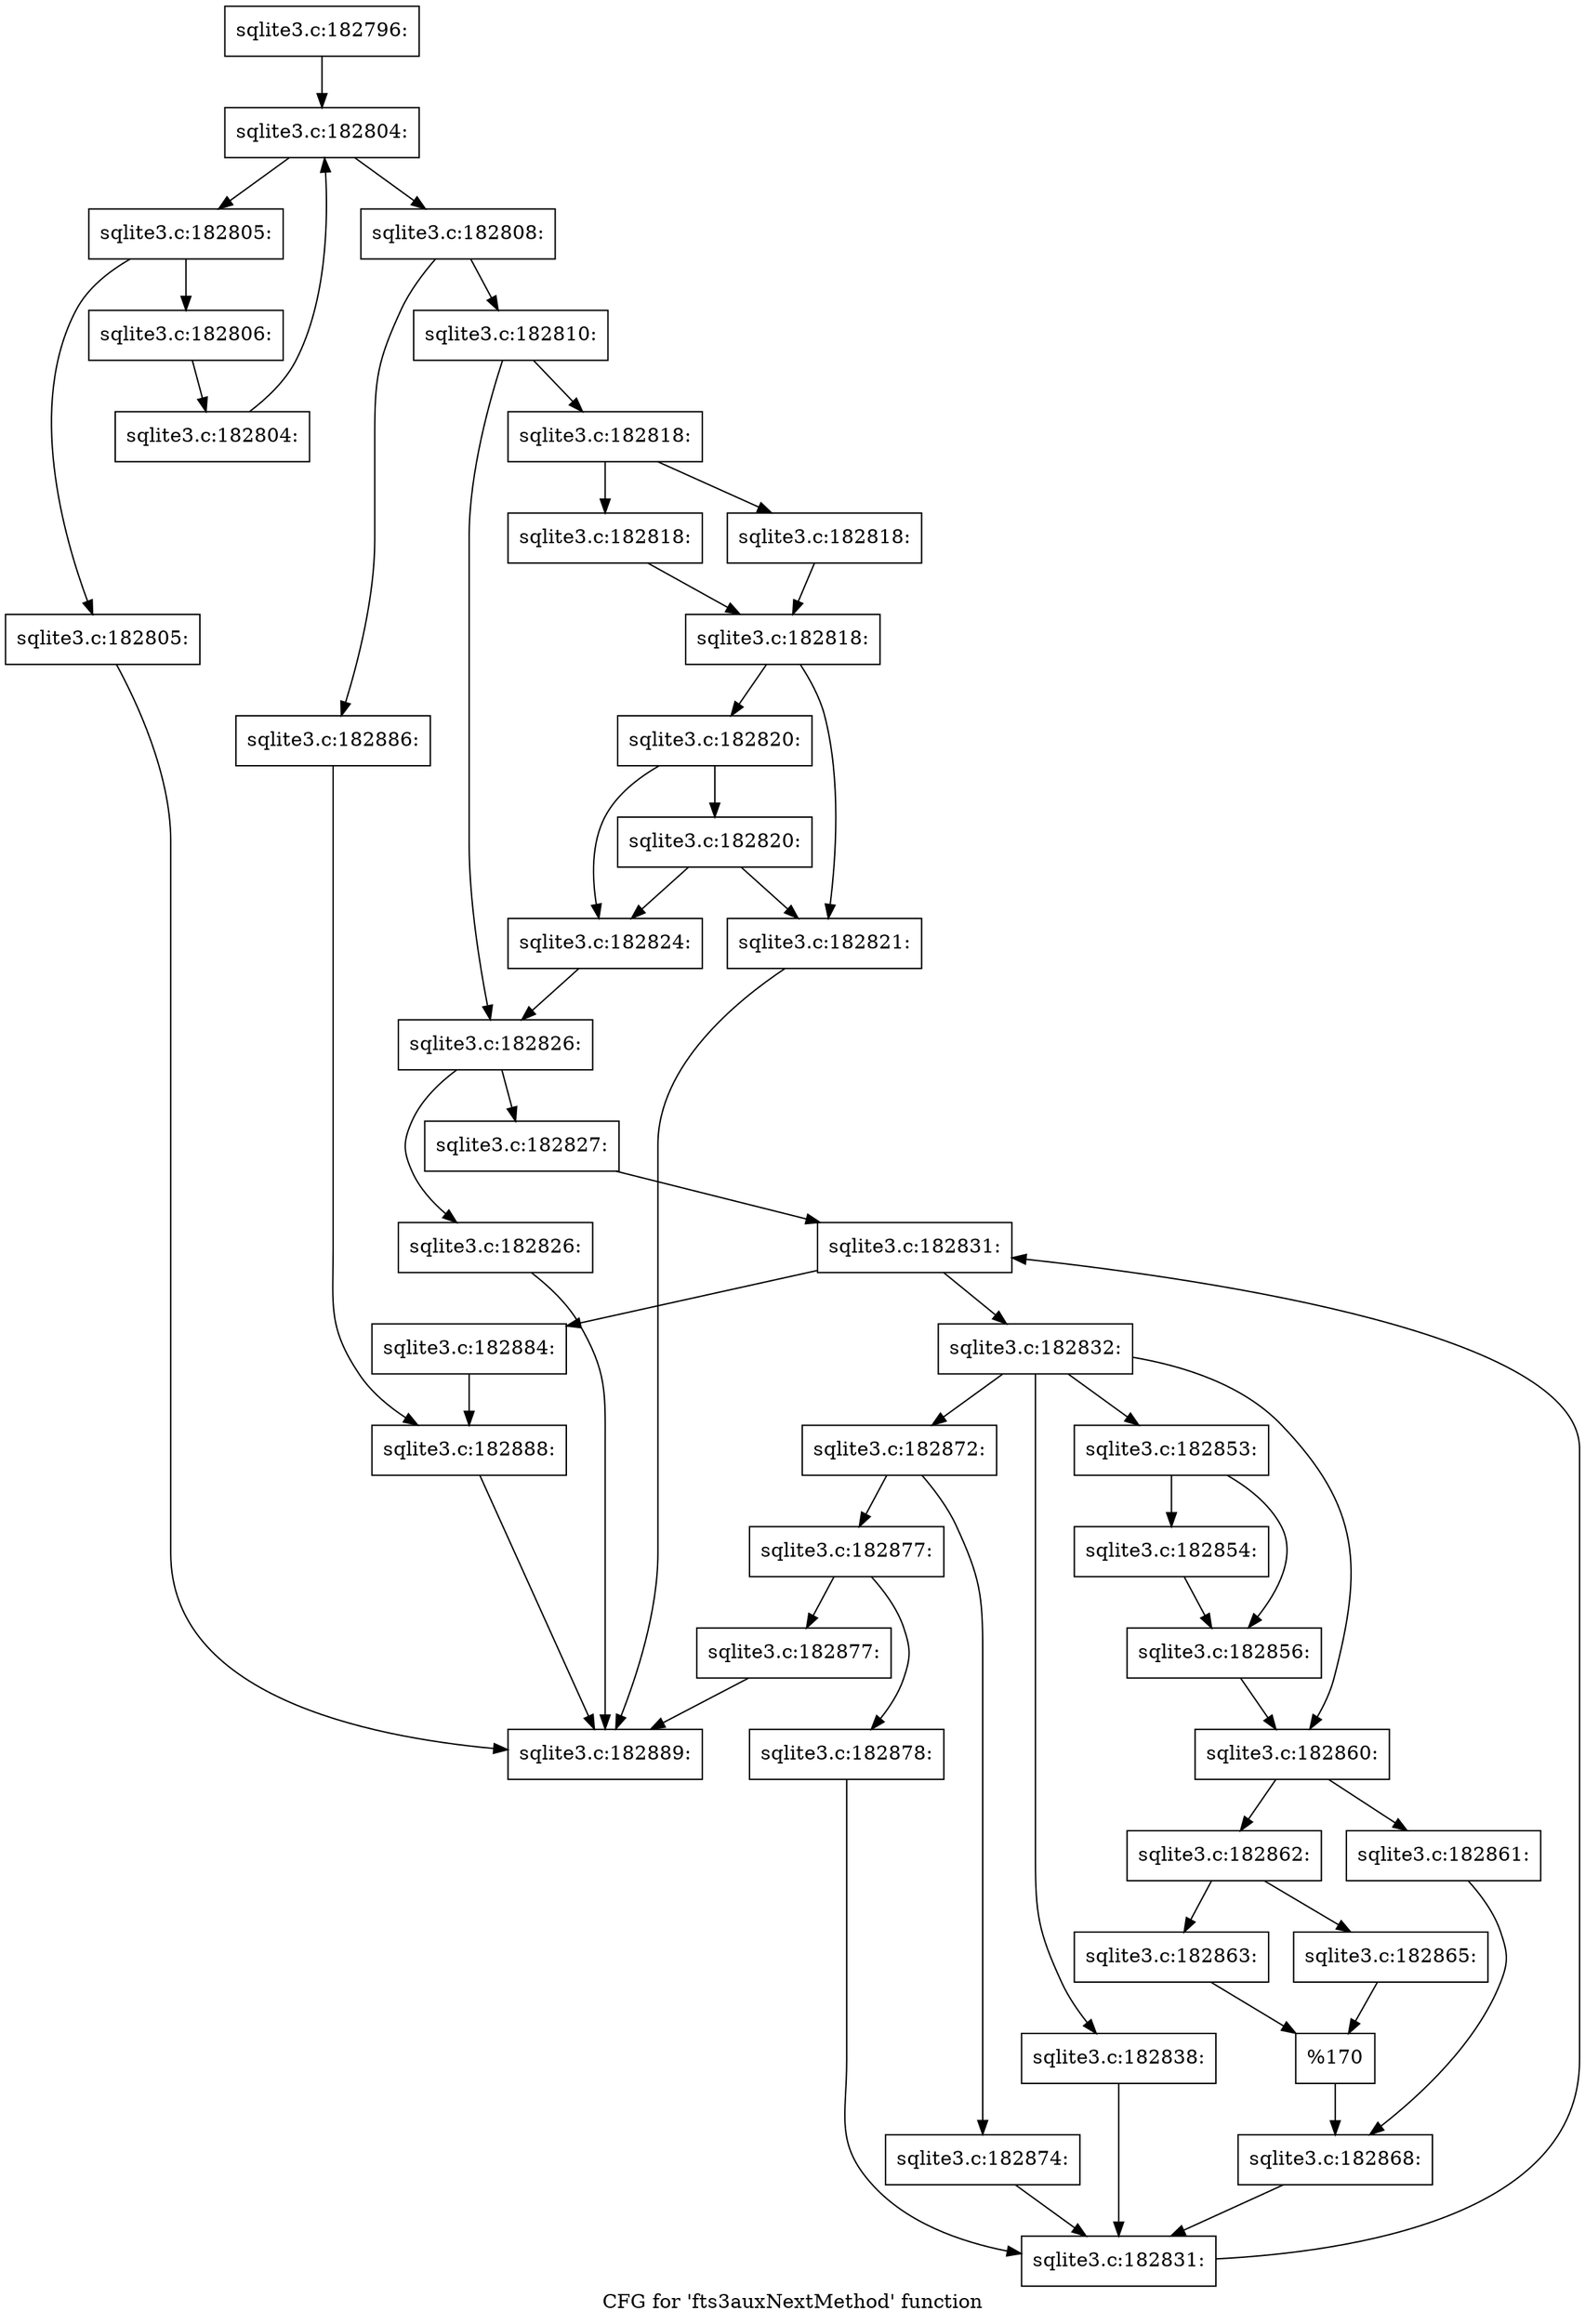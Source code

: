 digraph "CFG for 'fts3auxNextMethod' function" {
	label="CFG for 'fts3auxNextMethod' function";

	Node0x55c0fabb6e50 [shape=record,label="{sqlite3.c:182796:}"];
	Node0x55c0fabb6e50 -> Node0x55c0fabc2670;
	Node0x55c0fabc2670 [shape=record,label="{sqlite3.c:182804:}"];
	Node0x55c0fabc2670 -> Node0x55c0fabc2890;
	Node0x55c0fabc2670 -> Node0x55c0fabc2290;
	Node0x55c0fabc2890 [shape=record,label="{sqlite3.c:182805:}"];
	Node0x55c0fabc2890 -> Node0x55c0fabc2fd0;
	Node0x55c0fabc2890 -> Node0x55c0fabc3020;
	Node0x55c0fabc2fd0 [shape=record,label="{sqlite3.c:182805:}"];
	Node0x55c0fabc2fd0 -> Node0x55c0fabbbf90;
	Node0x55c0fabc3020 [shape=record,label="{sqlite3.c:182806:}"];
	Node0x55c0fabc3020 -> Node0x55c0fabc2800;
	Node0x55c0fabc2800 [shape=record,label="{sqlite3.c:182804:}"];
	Node0x55c0fabc2800 -> Node0x55c0fabc2670;
	Node0x55c0fabc2290 [shape=record,label="{sqlite3.c:182808:}"];
	Node0x55c0fabc2290 -> Node0x55c0f6ce93a0;
	Node0x55c0fabc2290 -> Node0x55c0fabc4ac0;
	Node0x55c0f6ce93a0 [shape=record,label="{sqlite3.c:182810:}"];
	Node0x55c0f6ce93a0 -> Node0x55c0fabc6130;
	Node0x55c0f6ce93a0 -> Node0x55c0fabc6180;
	Node0x55c0fabc6130 [shape=record,label="{sqlite3.c:182818:}"];
	Node0x55c0fabc6130 -> Node0x55c0fabc6830;
	Node0x55c0fabc6130 -> Node0x55c0fabc6880;
	Node0x55c0fabc6830 [shape=record,label="{sqlite3.c:182818:}"];
	Node0x55c0fabc6830 -> Node0x55c0fabc68d0;
	Node0x55c0fabc6880 [shape=record,label="{sqlite3.c:182818:}"];
	Node0x55c0fabc6880 -> Node0x55c0fabc68d0;
	Node0x55c0fabc68d0 [shape=record,label="{sqlite3.c:182818:}"];
	Node0x55c0fabc68d0 -> Node0x55c0fabc81c0;
	Node0x55c0fabc68d0 -> Node0x55c0fabc8260;
	Node0x55c0fabc8260 [shape=record,label="{sqlite3.c:182820:}"];
	Node0x55c0fabc8260 -> Node0x55c0fabc8590;
	Node0x55c0fabc8260 -> Node0x55c0fabc8210;
	Node0x55c0fabc8590 [shape=record,label="{sqlite3.c:182820:}"];
	Node0x55c0fabc8590 -> Node0x55c0fabc81c0;
	Node0x55c0fabc8590 -> Node0x55c0fabc8210;
	Node0x55c0fabc81c0 [shape=record,label="{sqlite3.c:182821:}"];
	Node0x55c0fabc81c0 -> Node0x55c0fabbbf90;
	Node0x55c0fabc8210 [shape=record,label="{sqlite3.c:182824:}"];
	Node0x55c0fabc8210 -> Node0x55c0fabc6180;
	Node0x55c0fabc6180 [shape=record,label="{sqlite3.c:182826:}"];
	Node0x55c0fabc6180 -> Node0x55c0fabc94f0;
	Node0x55c0fabc6180 -> Node0x55c0fabc9540;
	Node0x55c0fabc94f0 [shape=record,label="{sqlite3.c:182826:}"];
	Node0x55c0fabc94f0 -> Node0x55c0fabbbf90;
	Node0x55c0fabc9540 [shape=record,label="{sqlite3.c:182827:}"];
	Node0x55c0fabc9540 -> Node0x55c0f6b70560;
	Node0x55c0f6b70560 [shape=record,label="{sqlite3.c:182831:}"];
	Node0x55c0f6b70560 -> Node0x55c0fabca940;
	Node0x55c0f6b70560 -> Node0x55c0fabc9ce0;
	Node0x55c0fabca940 [shape=record,label="{sqlite3.c:182832:}"];
	Node0x55c0fabca940 -> Node0x55c0fabcb8e0;
	Node0x55c0fabca940 -> Node0x55c0fabcbcc0;
	Node0x55c0fabca940 -> Node0x55c0fabcc3b0;
	Node0x55c0fabca940 -> Node0x55c0fabcce00;
	Node0x55c0fabcbcc0 [shape=record,label="{sqlite3.c:182838:}"];
	Node0x55c0fabcbcc0 -> Node0x55c0f6b1a260;
	Node0x55c0fabcc3b0 [shape=record,label="{sqlite3.c:182853:}"];
	Node0x55c0fabcc3b0 -> Node0x55c0fabcc4d0;
	Node0x55c0fabcc3b0 -> Node0x55c0fabcc520;
	Node0x55c0fabcc4d0 [shape=record,label="{sqlite3.c:182854:}"];
	Node0x55c0fabcc4d0 -> Node0x55c0fabcc520;
	Node0x55c0fabcc520 [shape=record,label="{sqlite3.c:182856:}"];
	Node0x55c0fabcc520 -> Node0x55c0fabcce00;
	Node0x55c0fabcce00 [shape=record,label="{sqlite3.c:182860:}"];
	Node0x55c0fabcce00 -> Node0x55c0fabccf60;
	Node0x55c0fabcce00 -> Node0x55c0fabcd000;
	Node0x55c0fabccf60 [shape=record,label="{sqlite3.c:182861:}"];
	Node0x55c0fabccf60 -> Node0x55c0fabccfb0;
	Node0x55c0fabcd000 [shape=record,label="{sqlite3.c:182862:}"];
	Node0x55c0fabcd000 -> Node0x55c0fabcd590;
	Node0x55c0fabcd000 -> Node0x55c0fabcd630;
	Node0x55c0fabcd590 [shape=record,label="{sqlite3.c:182863:}"];
	Node0x55c0fabcd590 -> Node0x55c0fabcd5e0;
	Node0x55c0fabcd630 [shape=record,label="{sqlite3.c:182865:}"];
	Node0x55c0fabcd630 -> Node0x55c0fabcd5e0;
	Node0x55c0fabcd5e0 [shape=record,label="{%170}"];
	Node0x55c0fabcd5e0 -> Node0x55c0fabccfb0;
	Node0x55c0fabccfb0 [shape=record,label="{sqlite3.c:182868:}"];
	Node0x55c0fabccfb0 -> Node0x55c0f6b1a260;
	Node0x55c0fabcb8e0 [shape=record,label="{sqlite3.c:182872:}"];
	Node0x55c0fabcb8e0 -> Node0x55c0fabceda0;
	Node0x55c0fabcb8e0 -> Node0x55c0fabcedf0;
	Node0x55c0fabceda0 [shape=record,label="{sqlite3.c:182874:}"];
	Node0x55c0fabceda0 -> Node0x55c0f6b1a260;
	Node0x55c0fabcedf0 [shape=record,label="{sqlite3.c:182877:}"];
	Node0x55c0fabcedf0 -> Node0x55c0fabcf3e0;
	Node0x55c0fabcedf0 -> Node0x55c0fabcf430;
	Node0x55c0fabcf3e0 [shape=record,label="{sqlite3.c:182877:}"];
	Node0x55c0fabcf3e0 -> Node0x55c0fabbbf90;
	Node0x55c0fabcf430 [shape=record,label="{sqlite3.c:182878:}"];
	Node0x55c0fabcf430 -> Node0x55c0f6b1a260;
	Node0x55c0f6b1a260 [shape=record,label="{sqlite3.c:182831:}"];
	Node0x55c0f6b1a260 -> Node0x55c0f6b70560;
	Node0x55c0fabc9ce0 [shape=record,label="{sqlite3.c:182884:}"];
	Node0x55c0fabc9ce0 -> Node0x55c0fabc4720;
	Node0x55c0fabc4ac0 [shape=record,label="{sqlite3.c:182886:}"];
	Node0x55c0fabc4ac0 -> Node0x55c0fabc4720;
	Node0x55c0fabc4720 [shape=record,label="{sqlite3.c:182888:}"];
	Node0x55c0fabc4720 -> Node0x55c0fabbbf90;
	Node0x55c0fabbbf90 [shape=record,label="{sqlite3.c:182889:}"];
}
